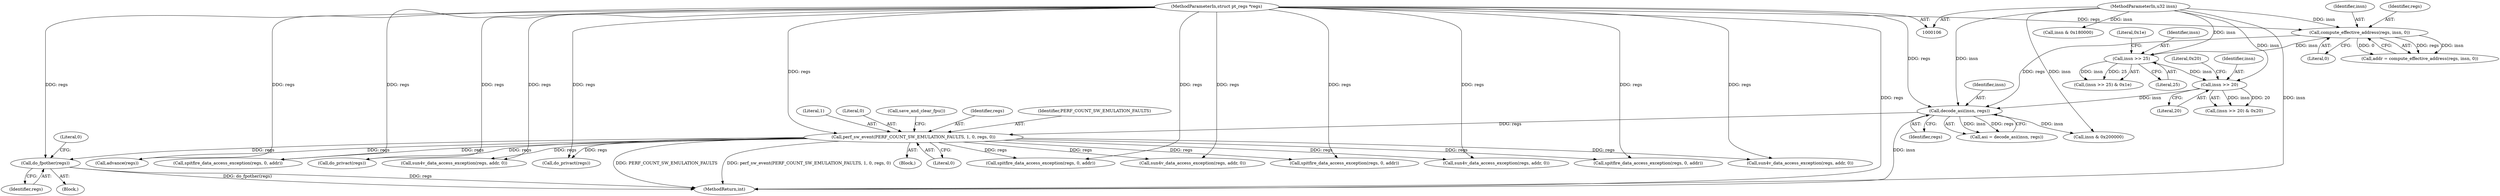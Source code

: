 digraph "0_linux_a8b0ca17b80e92faab46ee7179ba9e99ccb61233_36@pointer" {
"1000178" [label="(Call,do_fpother(regs))"];
"1000150" [label="(Call,perf_sw_event(PERF_COUNT_SW_EMULATION_FAULTS, 1, 0, regs, 0))"];
"1000138" [label="(Call,decode_asi(insn, regs))"];
"1000127" [label="(Call,insn >> 20)"];
"1000122" [label="(Call,insn >> 25)"];
"1000113" [label="(Call,compute_effective_address(regs, insn, 0))"];
"1000108" [label="(MethodParameterIn,struct pt_regs *regs)"];
"1000107" [label="(MethodParameterIn,u32 insn)"];
"1000140" [label="(Identifier,regs)"];
"1000125" [label="(Literal,0x1e)"];
"1000129" [label="(Literal,20)"];
"1000154" [label="(Identifier,regs)"];
"1000233" [label="(Call,do_privact(regs))"];
"1000116" [label="(Literal,0)"];
"1000109" [label="(Block,)"];
"1000155" [label="(Literal,0)"];
"1000181" [label="(Literal,0)"];
"1000271" [label="(Call,spitfire_data_access_exception(regs, 0, addr))"];
"1000136" [label="(Call,asi = decode_asi(insn, regs))"];
"1000128" [label="(Identifier,insn)"];
"1000113" [label="(Call,compute_effective_address(regs, insn, 0))"];
"1000139" [label="(Identifier,insn)"];
"1000369" [label="(Call,insn & 0x180000)"];
"1000179" [label="(Identifier,regs)"];
"1000138" [label="(Call,decode_asi(insn, regs))"];
"1000320" [label="(Call,sun4v_data_access_exception(regs, addr, 0))"];
"1000130" [label="(Literal,0x20)"];
"1000127" [label="(Call,insn >> 20)"];
"1000605" [label="(MethodReturn,int)"];
"1000325" [label="(Call,spitfire_data_access_exception(regs, 0, addr))"];
"1000121" [label="(Call,(insn >> 25) & 0x1e)"];
"1000183" [label="(Call,insn & 0x200000)"];
"1000151" [label="(Identifier,PERF_COUNT_SW_EMULATION_FAULTS)"];
"1000122" [label="(Call,insn >> 25)"];
"1000152" [label="(Literal,1)"];
"1000168" [label="(Block,)"];
"1000153" [label="(Literal,0)"];
"1000114" [label="(Identifier,regs)"];
"1000124" [label="(Literal,25)"];
"1000156" [label="(Call,save_and_clear_fpu())"];
"1000357" [label="(Call,sun4v_data_access_exception(regs, addr, 0))"];
"1000266" [label="(Call,sun4v_data_access_exception(regs, addr, 0))"];
"1000449" [label="(Call,sun4v_data_access_exception(regs, addr, 0))"];
"1000454" [label="(Call,spitfire_data_access_exception(regs, 0, addr))"];
"1000178" [label="(Call,do_fpother(regs))"];
"1000107" [label="(MethodParameterIn,u32 insn)"];
"1000150" [label="(Call,perf_sw_event(PERF_COUNT_SW_EMULATION_FAULTS, 1, 0, regs, 0))"];
"1000111" [label="(Call,addr = compute_effective_address(regs, insn, 0))"];
"1000108" [label="(MethodParameterIn,struct pt_regs *regs)"];
"1000123" [label="(Identifier,insn)"];
"1000362" [label="(Call,spitfire_data_access_exception(regs, 0, addr))"];
"1000601" [label="(Call,advance(regs))"];
"1000343" [label="(Call,do_privact(regs))"];
"1000115" [label="(Identifier,insn)"];
"1000126" [label="(Call,(insn >> 20) & 0x20)"];
"1000178" -> "1000168"  [label="AST: "];
"1000178" -> "1000179"  [label="CFG: "];
"1000179" -> "1000178"  [label="AST: "];
"1000181" -> "1000178"  [label="CFG: "];
"1000178" -> "1000605"  [label="DDG: do_fpother(regs)"];
"1000178" -> "1000605"  [label="DDG: regs"];
"1000150" -> "1000178"  [label="DDG: regs"];
"1000108" -> "1000178"  [label="DDG: regs"];
"1000150" -> "1000109"  [label="AST: "];
"1000150" -> "1000155"  [label="CFG: "];
"1000151" -> "1000150"  [label="AST: "];
"1000152" -> "1000150"  [label="AST: "];
"1000153" -> "1000150"  [label="AST: "];
"1000154" -> "1000150"  [label="AST: "];
"1000155" -> "1000150"  [label="AST: "];
"1000156" -> "1000150"  [label="CFG: "];
"1000150" -> "1000605"  [label="DDG: PERF_COUNT_SW_EMULATION_FAULTS"];
"1000150" -> "1000605"  [label="DDG: perf_sw_event(PERF_COUNT_SW_EMULATION_FAULTS, 1, 0, regs, 0)"];
"1000138" -> "1000150"  [label="DDG: regs"];
"1000108" -> "1000150"  [label="DDG: regs"];
"1000150" -> "1000233"  [label="DDG: regs"];
"1000150" -> "1000266"  [label="DDG: regs"];
"1000150" -> "1000271"  [label="DDG: regs"];
"1000150" -> "1000320"  [label="DDG: regs"];
"1000150" -> "1000325"  [label="DDG: regs"];
"1000150" -> "1000343"  [label="DDG: regs"];
"1000150" -> "1000357"  [label="DDG: regs"];
"1000150" -> "1000362"  [label="DDG: regs"];
"1000150" -> "1000449"  [label="DDG: regs"];
"1000150" -> "1000454"  [label="DDG: regs"];
"1000150" -> "1000601"  [label="DDG: regs"];
"1000138" -> "1000136"  [label="AST: "];
"1000138" -> "1000140"  [label="CFG: "];
"1000139" -> "1000138"  [label="AST: "];
"1000140" -> "1000138"  [label="AST: "];
"1000136" -> "1000138"  [label="CFG: "];
"1000138" -> "1000605"  [label="DDG: insn"];
"1000138" -> "1000136"  [label="DDG: insn"];
"1000138" -> "1000136"  [label="DDG: regs"];
"1000127" -> "1000138"  [label="DDG: insn"];
"1000107" -> "1000138"  [label="DDG: insn"];
"1000113" -> "1000138"  [label="DDG: regs"];
"1000108" -> "1000138"  [label="DDG: regs"];
"1000138" -> "1000183"  [label="DDG: insn"];
"1000127" -> "1000126"  [label="AST: "];
"1000127" -> "1000129"  [label="CFG: "];
"1000128" -> "1000127"  [label="AST: "];
"1000129" -> "1000127"  [label="AST: "];
"1000130" -> "1000127"  [label="CFG: "];
"1000127" -> "1000126"  [label="DDG: insn"];
"1000127" -> "1000126"  [label="DDG: 20"];
"1000122" -> "1000127"  [label="DDG: insn"];
"1000107" -> "1000127"  [label="DDG: insn"];
"1000122" -> "1000121"  [label="AST: "];
"1000122" -> "1000124"  [label="CFG: "];
"1000123" -> "1000122"  [label="AST: "];
"1000124" -> "1000122"  [label="AST: "];
"1000125" -> "1000122"  [label="CFG: "];
"1000122" -> "1000121"  [label="DDG: insn"];
"1000122" -> "1000121"  [label="DDG: 25"];
"1000113" -> "1000122"  [label="DDG: insn"];
"1000107" -> "1000122"  [label="DDG: insn"];
"1000113" -> "1000111"  [label="AST: "];
"1000113" -> "1000116"  [label="CFG: "];
"1000114" -> "1000113"  [label="AST: "];
"1000115" -> "1000113"  [label="AST: "];
"1000116" -> "1000113"  [label="AST: "];
"1000111" -> "1000113"  [label="CFG: "];
"1000113" -> "1000111"  [label="DDG: regs"];
"1000113" -> "1000111"  [label="DDG: insn"];
"1000113" -> "1000111"  [label="DDG: 0"];
"1000108" -> "1000113"  [label="DDG: regs"];
"1000107" -> "1000113"  [label="DDG: insn"];
"1000108" -> "1000106"  [label="AST: "];
"1000108" -> "1000605"  [label="DDG: regs"];
"1000108" -> "1000233"  [label="DDG: regs"];
"1000108" -> "1000266"  [label="DDG: regs"];
"1000108" -> "1000271"  [label="DDG: regs"];
"1000108" -> "1000320"  [label="DDG: regs"];
"1000108" -> "1000325"  [label="DDG: regs"];
"1000108" -> "1000343"  [label="DDG: regs"];
"1000108" -> "1000357"  [label="DDG: regs"];
"1000108" -> "1000362"  [label="DDG: regs"];
"1000108" -> "1000449"  [label="DDG: regs"];
"1000108" -> "1000454"  [label="DDG: regs"];
"1000108" -> "1000601"  [label="DDG: regs"];
"1000107" -> "1000106"  [label="AST: "];
"1000107" -> "1000605"  [label="DDG: insn"];
"1000107" -> "1000183"  [label="DDG: insn"];
"1000107" -> "1000369"  [label="DDG: insn"];
}
